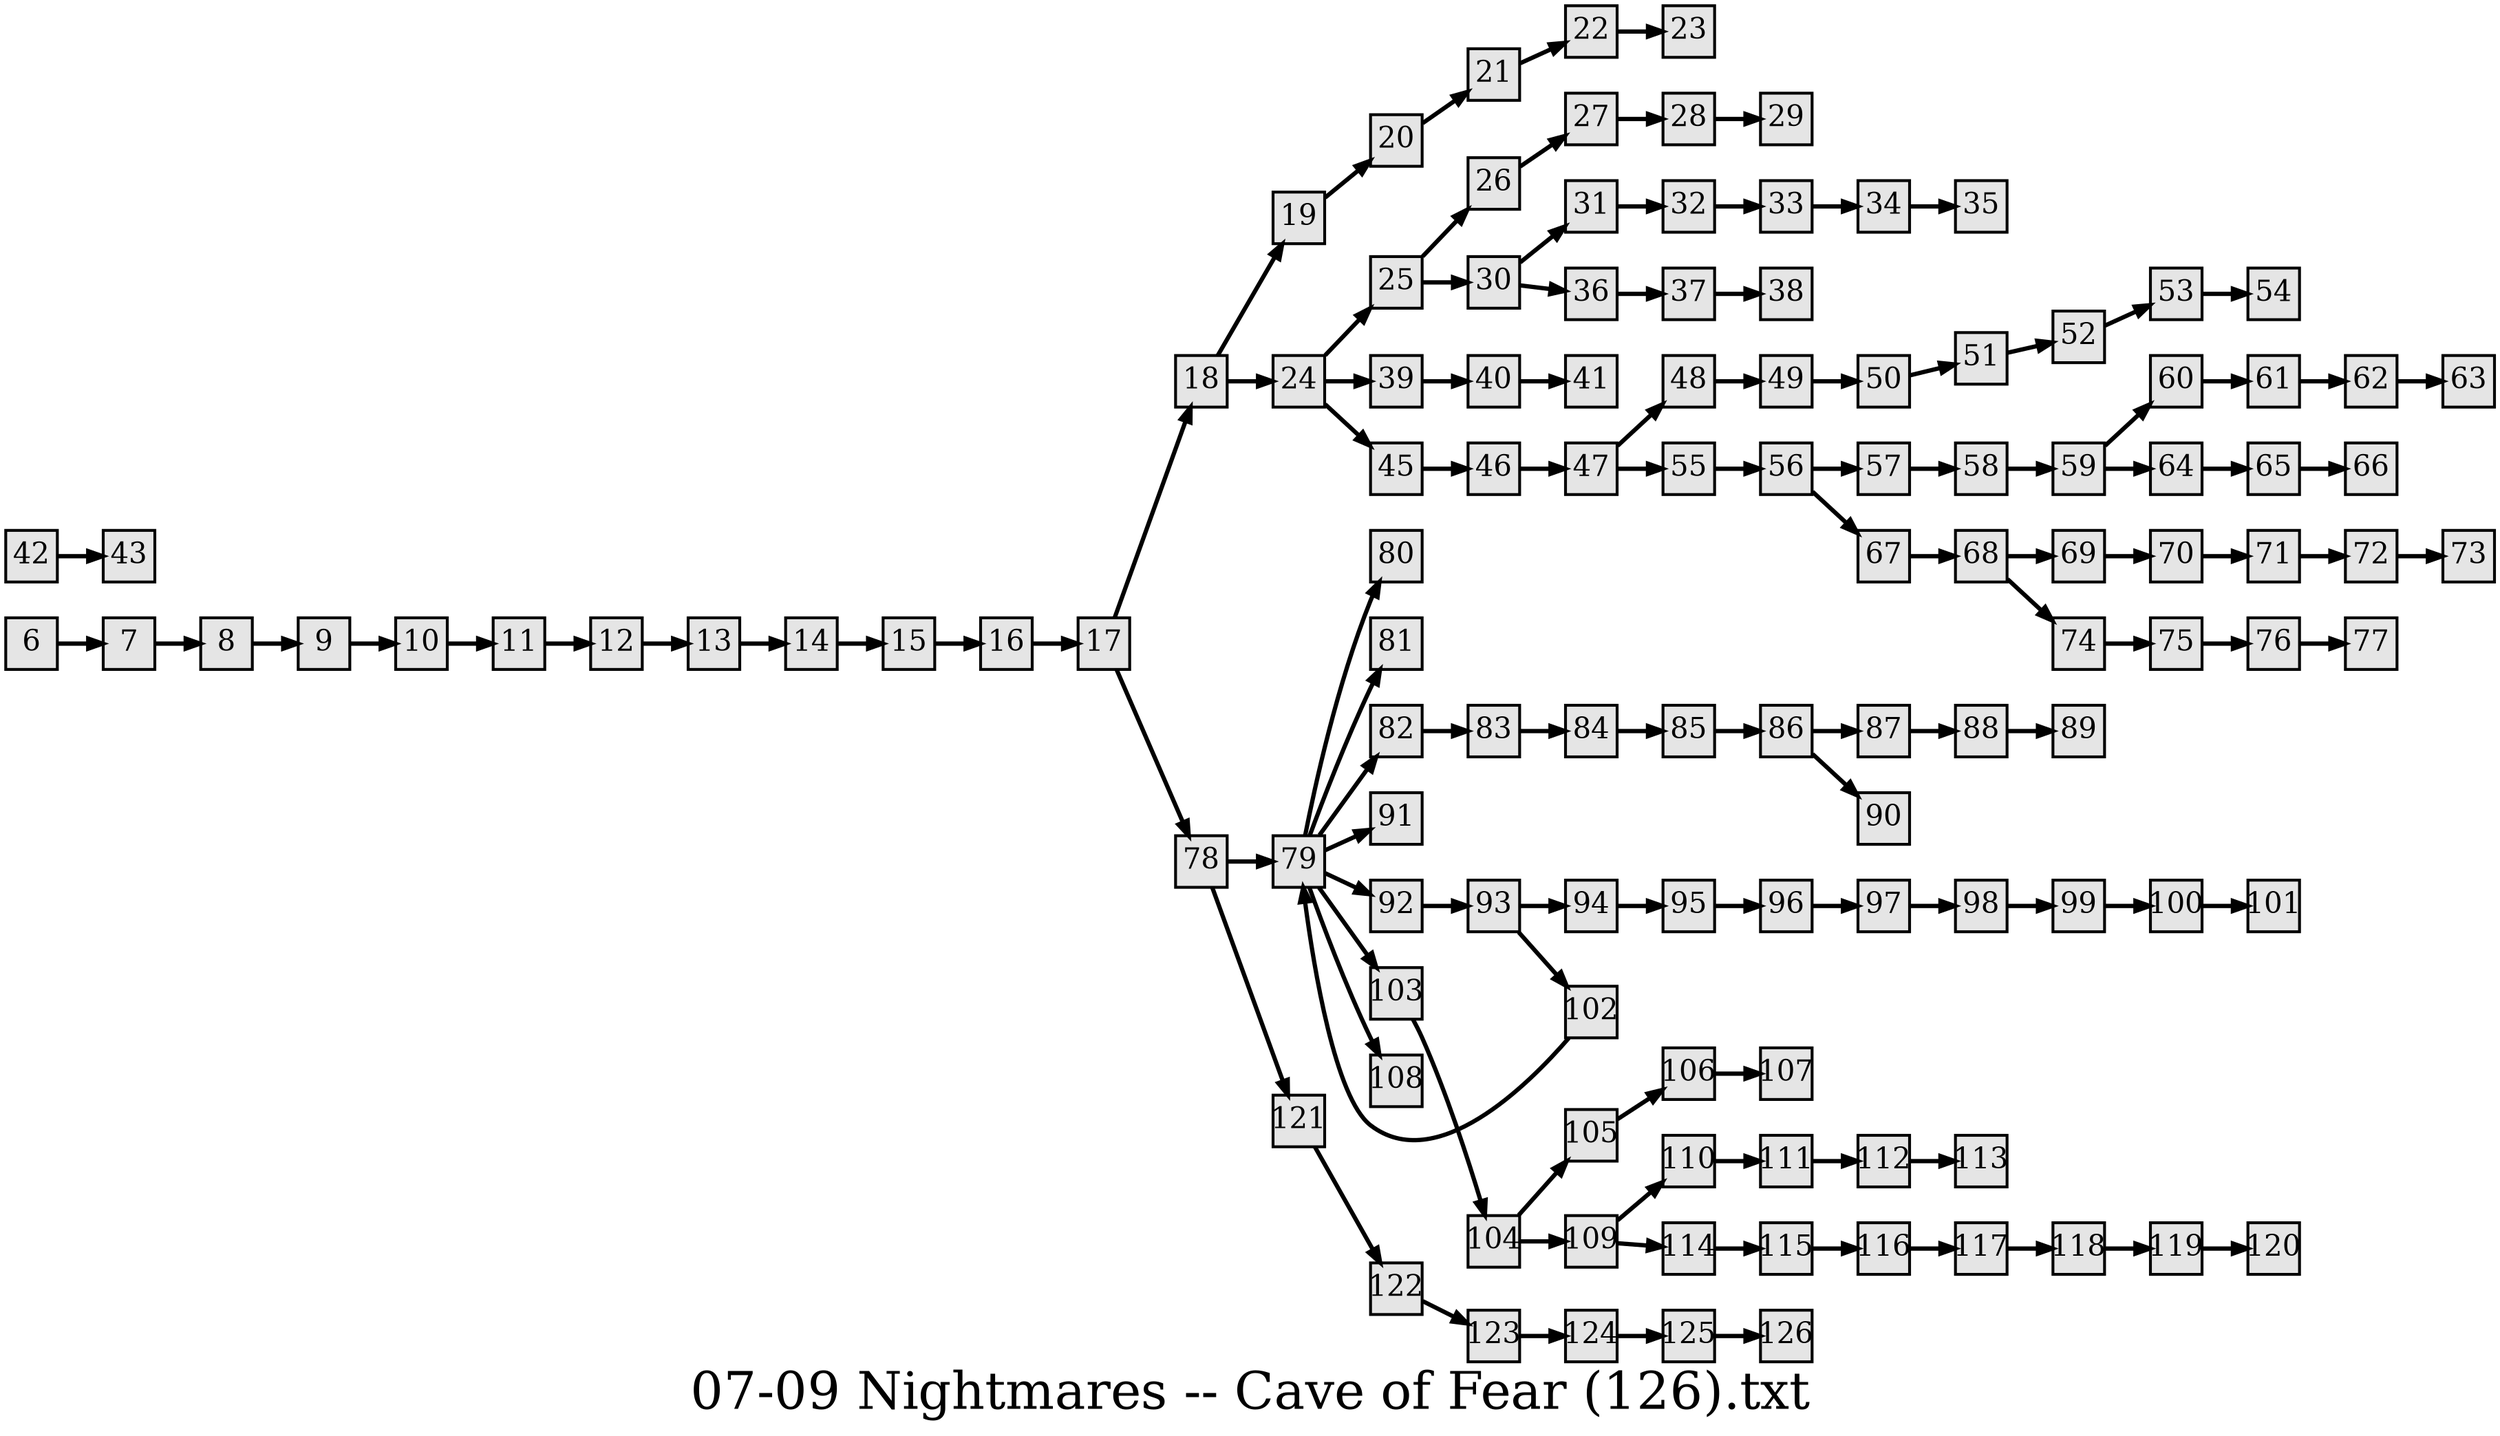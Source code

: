 digraph g{
  graph [ label="07-09 Nightmares -- Cave of Fear (126).txt" rankdir=LR, ordering=out, fontsize=36, nodesep="0.35", ranksep="0.45"];
  node  [shape=rect, penwidth=2, fontsize=20, style=filled, fillcolor=grey90, margin="0,0", labelfloat=true, regular=true, fixedsize=true];
  edge  [labelfloat=true, penwidth=3, fontsize=12];
  6 -> 7;
  7 -> 8;
  8 -> 9;
  9 -> 10;
  10 -> 11;
  11 -> 12;
  12 -> 13;
  13 -> 14;
  14 -> 15;
  15 -> 16;
  16 -> 17;
  17 -> 18;
  17 -> 78;
  18 -> 19;
  18 -> 24;
  19 -> 20;
  20 -> 21;
  21 -> 22;
  22 -> 23;
  24 -> 25;
  24 -> 39;
  24 -> 45;
  25 -> 26;
  25 -> 30;
  26 -> 27;
  27 -> 28;
  28 -> 29;
  30 -> 31;
  30 -> 36;
  31 -> 32;
  32 -> 33;
  33 -> 34;
  34 -> 35;
  36 -> 37;
  37 -> 38;
  39 -> 40;
  40 -> 41;
  42 -> 43;
  45 -> 46;
  46 -> 47;
  47 -> 48;
  47 -> 55;
  48 -> 49;
  49 -> 50;
  50 -> 51;
  51 -> 52;
  52 -> 53;
  53 -> 54;
  55 -> 56;
  56 -> 57;
  56 -> 67;
  57 -> 58;
  58 -> 59;
  59 -> 60;
  59 -> 64;
  60 -> 61;
  61 -> 62;
  62 -> 63;
  64 -> 65;
  65 -> 66;
  67 -> 68;
  68 -> 69;
  68 -> 74;
  69 -> 70;
  70 -> 71;
  71 -> 72;
  72 -> 73;
  74 -> 75;
  75 -> 76;
  76 -> 77;
  78 -> 79;
  78 -> 121;
  79 -> 80;
  79 -> 81;
  79 -> 82;
  79 -> 91;
  79 -> 92;
  79 -> 103;
  79 -> 108;
  82 -> 83;
  83 -> 84;
  84 -> 85;
  85 -> 86;
  86 -> 87;
  86 -> 90;
  87 -> 88;
  88 -> 89;
  92 -> 93;
  93 -> 94;
  93 -> 102;
  94 -> 95;
  95 -> 96;
  96 -> 97;
  97 -> 98;
  98 -> 99;
  99 -> 100;
  100 -> 101;
  102 -> 79;
  103 -> 104;
  104 -> 105;
  104 -> 109;
  105 -> 106;
  106 -> 107;
  109 -> 110;
  109 -> 114;
  110 -> 111;
  111 -> 112;
  112 -> 113;
  114 -> 115;
  115 -> 116;
  116 -> 117;
  117 -> 118;
  118 -> 119;
  119 -> 120;
  121 -> 122;
  122 -> 123;
  123 -> 124;
  124 -> 125;
  125 -> 126;
}

